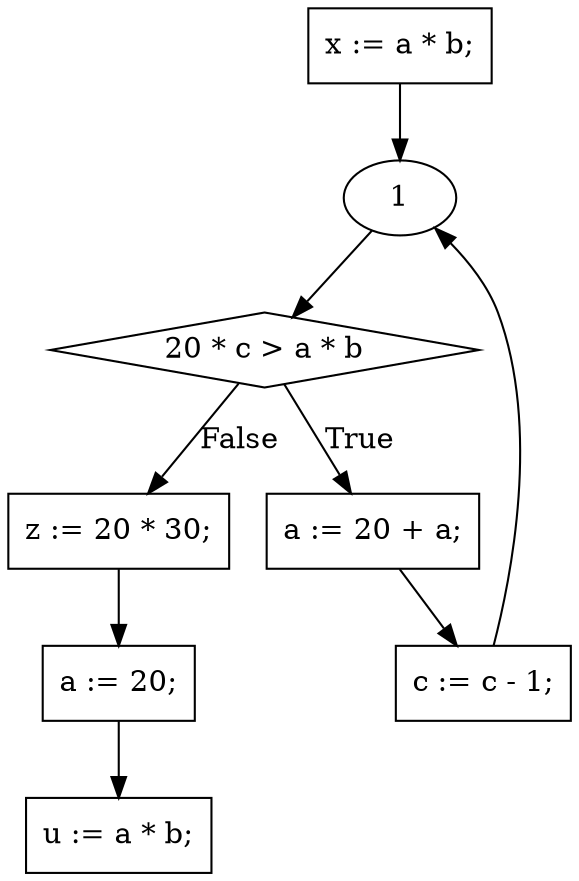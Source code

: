 digraph cfg2 {
	0 [shape=box,label="x := a * b;"]
	1
	2 [shape=diamond,label="20 * c > a * b"]
	3 [shape=box,label="a := 20 + a;"]
	4 [shape=box,label="c := c - 1;"]
	5 [shape=box,label="z := 20 * 30;"]
	6 [shape=box,label="a := 20;"]
	7 [shape=box,label="u := a * b;"]

	0 -> 1
	1 -> 2
	2 -> 3 [label="True"]
	2 -> 5 [label="False"]
	3 -> 4
	4 -> 1
	5 -> 6
	6 -> 7
}